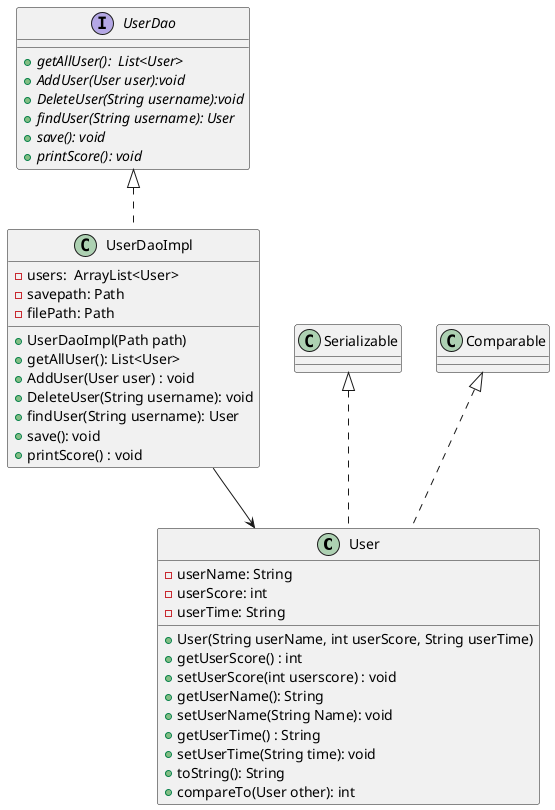 @startuml

class User {
    - userName: String
    - userScore: int
    - userTime: String
    +  User(String userName, int userScore, String userTime)
    + getUserScore() : int
    + setUserScore(int userscore) : void
    + getUserName(): String
    + setUserName(String Name): void
    + getUserTime() : String
    + setUserTime(String time): void
    + toString(): String
    + compareTo(User other): int
}

interface UserDao{
    +{abstract}  getAllUser():  List<User>
    +{abstract}  AddUser(User user):void
    +{abstract} DeleteUser(String username):void
    +{abstract} findUser(String username): User
    +{abstract} save(): void
    +{abstract} printScore(): void

}


class UserDaoImpl{
    - users:  ArrayList<User> 
    - savepath: Path
    - filePath: Path
    + UserDaoImpl(Path path)
    + getAllUser(): List<User> 
    + AddUser(User user) : void
    + DeleteUser(String username): void
    + findUser(String username): User
    + save(): void
    +printScore() : void
}

UserDao <|.. UserDaoImpl
UserDaoImpl --> User

Serializable <|.. User
Comparable <|.. User

@enduml
